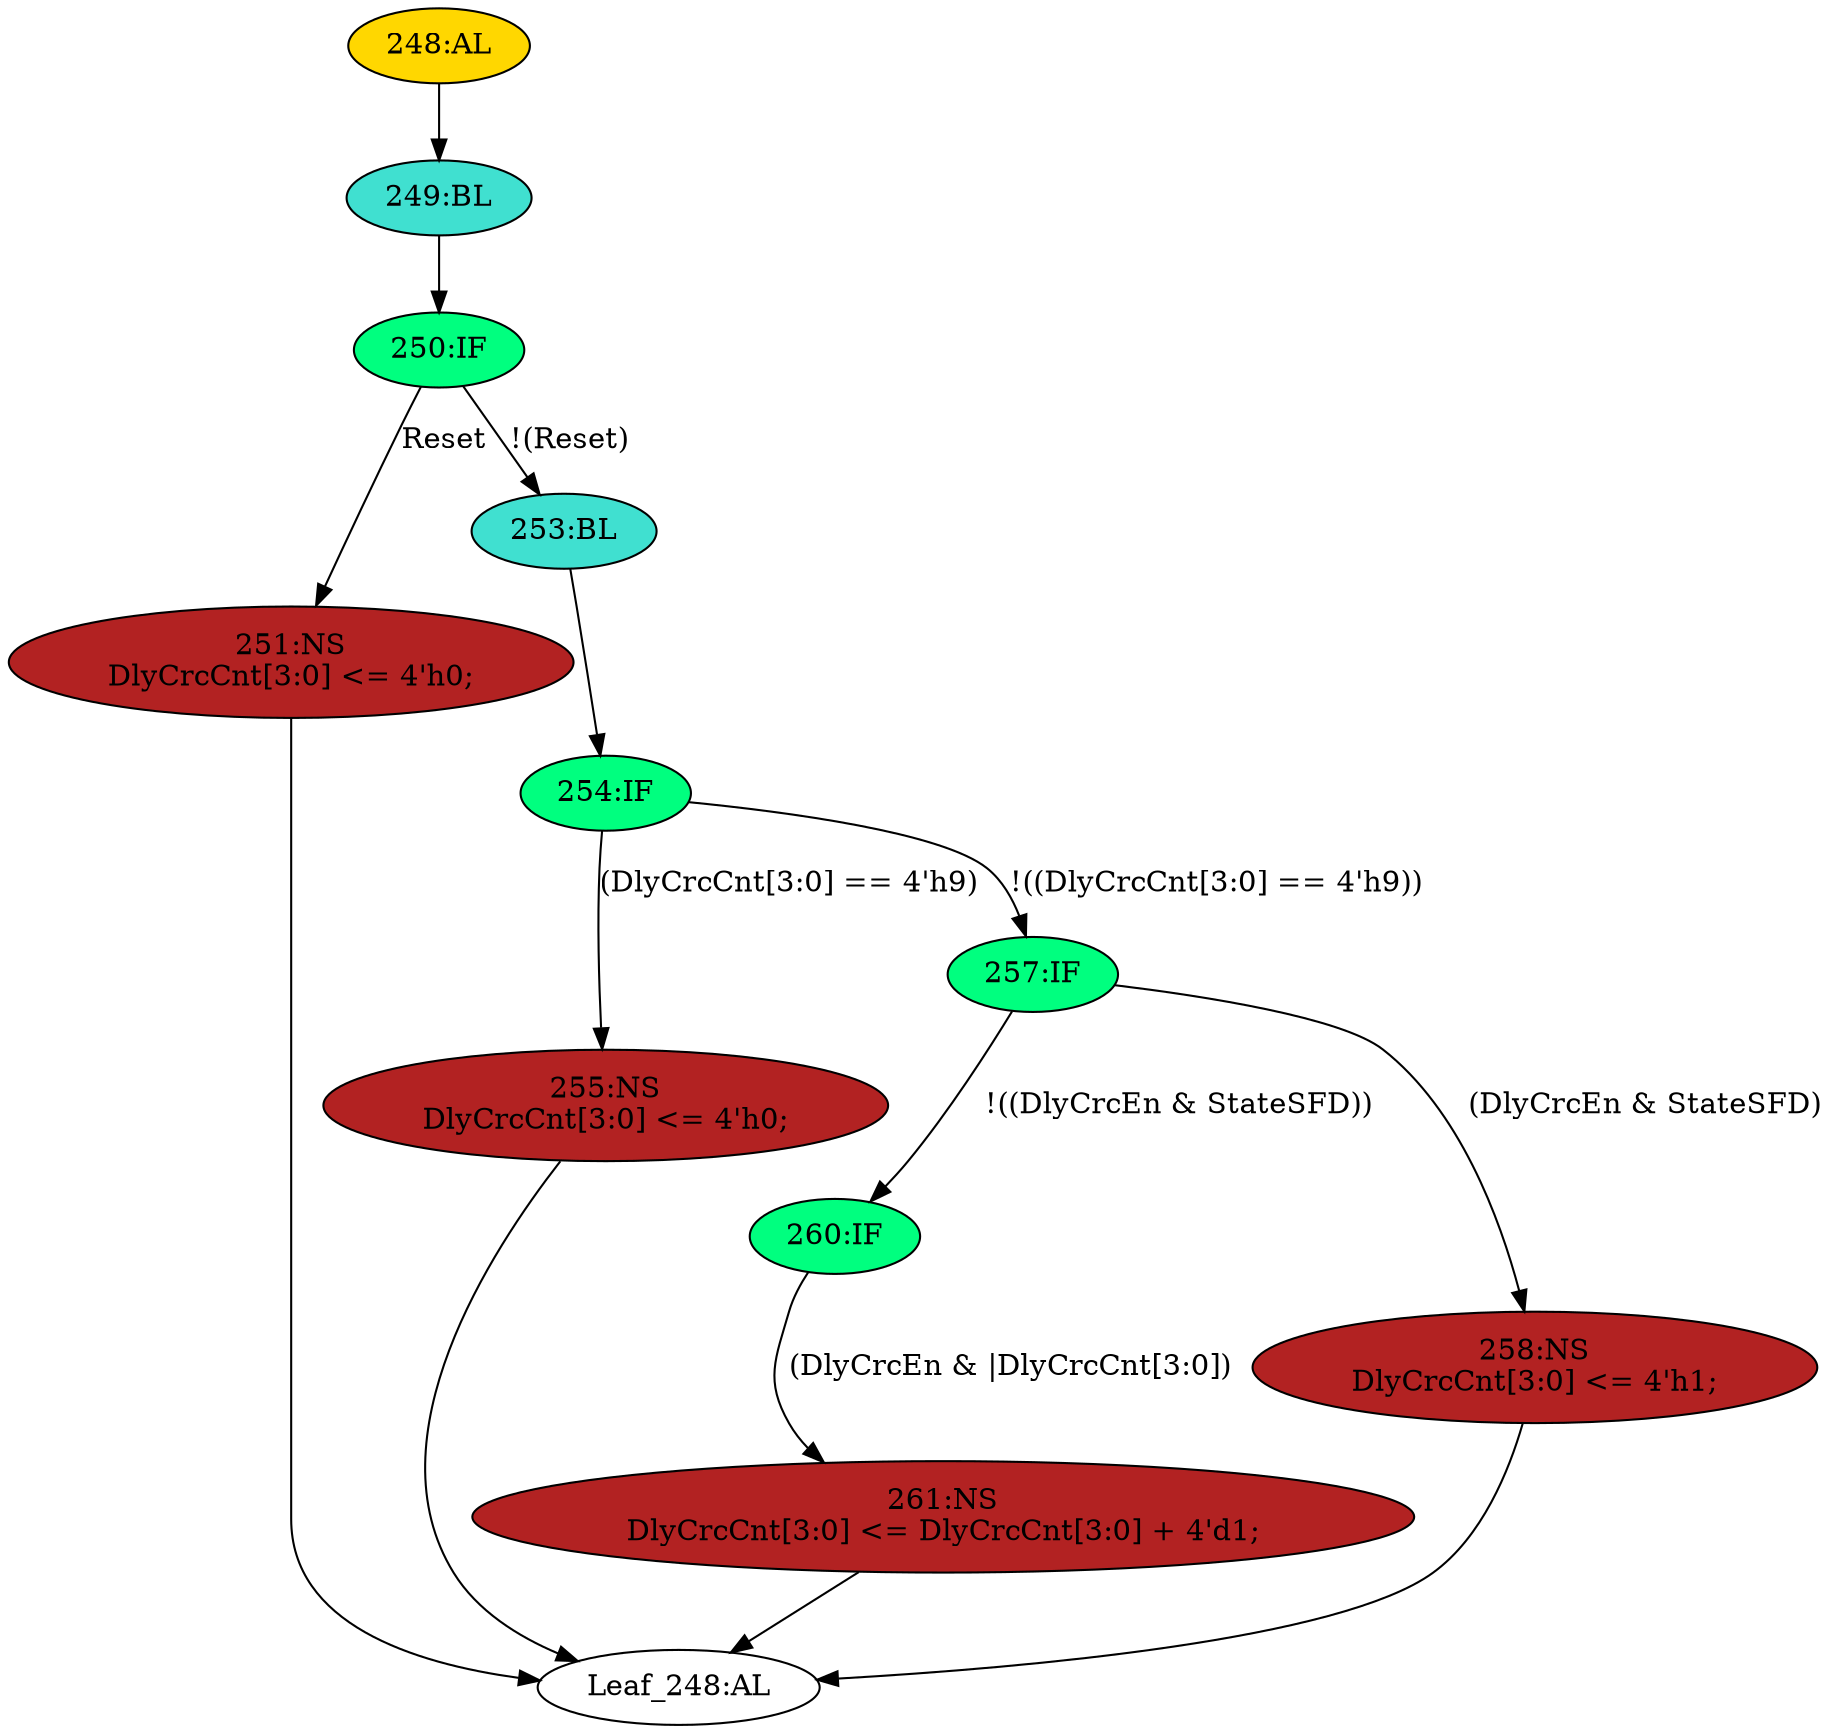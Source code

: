 strict digraph "" {
	node [label="\N"];
	"260:IF"	 [ast="<pyverilog.vparser.ast.IfStatement object at 0x7f9a3ca40990>",
		fillcolor=springgreen,
		label="260:IF",
		statements="[]",
		style=filled,
		typ=IfStatement];
	"261:NS"	 [ast="<pyverilog.vparser.ast.NonblockingSubstitution object at 0x7f9a3ca40a50>",
		fillcolor=firebrick,
		label="261:NS
DlyCrcCnt[3:0] <= DlyCrcCnt[3:0] + 4'd1;",
		statements="[<pyverilog.vparser.ast.NonblockingSubstitution object at 0x7f9a3ca40a50>]",
		style=filled,
		typ=NonblockingSubstitution];
	"260:IF" -> "261:NS"	 [cond="['DlyCrcEn', 'DlyCrcCnt']",
		label="(DlyCrcEn & |DlyCrcCnt[3:0])",
		lineno=260];
	"251:NS"	 [ast="<pyverilog.vparser.ast.NonblockingSubstitution object at 0x7f9a3c9cc850>",
		fillcolor=firebrick,
		label="251:NS
DlyCrcCnt[3:0] <= 4'h0;",
		statements="[<pyverilog.vparser.ast.NonblockingSubstitution object at 0x7f9a3c9cc850>]",
		style=filled,
		typ=NonblockingSubstitution];
	"Leaf_248:AL"	 [def_var="['DlyCrcCnt']",
		label="Leaf_248:AL"];
	"251:NS" -> "Leaf_248:AL"	 [cond="[]",
		lineno=None];
	"248:AL"	 [ast="<pyverilog.vparser.ast.Always object at 0x7f9a3ca40f90>",
		clk_sens=True,
		fillcolor=gold,
		label="248:AL",
		sens="['MRxClk', 'Reset']",
		statements="[]",
		style=filled,
		typ=Always,
		use_var="['Reset', 'DlyCrcEn', 'StateSFD', 'DlyCrcCnt']"];
	"249:BL"	 [ast="<pyverilog.vparser.ast.Block object at 0x7f9a3c9cc150>",
		fillcolor=turquoise,
		label="249:BL",
		statements="[]",
		style=filled,
		typ=Block];
	"248:AL" -> "249:BL"	 [cond="[]",
		lineno=None];
	"254:IF"	 [ast="<pyverilog.vparser.ast.IfStatement object at 0x7f9a3c9cc210>",
		fillcolor=springgreen,
		label="254:IF",
		statements="[]",
		style=filled,
		typ=IfStatement];
	"255:NS"	 [ast="<pyverilog.vparser.ast.NonblockingSubstitution object at 0x7f9a3c9cc550>",
		fillcolor=firebrick,
		label="255:NS
DlyCrcCnt[3:0] <= 4'h0;",
		statements="[<pyverilog.vparser.ast.NonblockingSubstitution object at 0x7f9a3c9cc550>]",
		style=filled,
		typ=NonblockingSubstitution];
	"254:IF" -> "255:NS"	 [cond="['DlyCrcCnt']",
		label="(DlyCrcCnt[3:0] == 4'h9)",
		lineno=254];
	"257:IF"	 [ast="<pyverilog.vparser.ast.IfStatement object at 0x7f9a3c9cc250>",
		fillcolor=springgreen,
		label="257:IF",
		statements="[]",
		style=filled,
		typ=IfStatement];
	"254:IF" -> "257:IF"	 [cond="['DlyCrcCnt']",
		label="!((DlyCrcCnt[3:0] == 4'h9))",
		lineno=254];
	"250:IF"	 [ast="<pyverilog.vparser.ast.IfStatement object at 0x7f9a3c9cc190>",
		fillcolor=springgreen,
		label="250:IF",
		statements="[]",
		style=filled,
		typ=IfStatement];
	"250:IF" -> "251:NS"	 [cond="['Reset']",
		label=Reset,
		lineno=250];
	"253:BL"	 [ast="<pyverilog.vparser.ast.Block object at 0x7f9a3c9cc1d0>",
		fillcolor=turquoise,
		label="253:BL",
		statements="[]",
		style=filled,
		typ=Block];
	"250:IF" -> "253:BL"	 [cond="['Reset']",
		label="!(Reset)",
		lineno=250];
	"249:BL" -> "250:IF"	 [cond="[]",
		lineno=None];
	"253:BL" -> "254:IF"	 [cond="[]",
		lineno=None];
	"258:NS"	 [ast="<pyverilog.vparser.ast.NonblockingSubstitution object at 0x7f9a3c9cc290>",
		fillcolor=firebrick,
		label="258:NS
DlyCrcCnt[3:0] <= 4'h1;",
		statements="[<pyverilog.vparser.ast.NonblockingSubstitution object at 0x7f9a3c9cc290>]",
		style=filled,
		typ=NonblockingSubstitution];
	"258:NS" -> "Leaf_248:AL"	 [cond="[]",
		lineno=None];
	"255:NS" -> "Leaf_248:AL"	 [cond="[]",
		lineno=None];
	"257:IF" -> "260:IF"	 [cond="['DlyCrcEn', 'StateSFD']",
		label="!((DlyCrcEn & StateSFD))",
		lineno=257];
	"257:IF" -> "258:NS"	 [cond="['DlyCrcEn', 'StateSFD']",
		label="(DlyCrcEn & StateSFD)",
		lineno=257];
	"261:NS" -> "Leaf_248:AL"	 [cond="[]",
		lineno=None];
}

